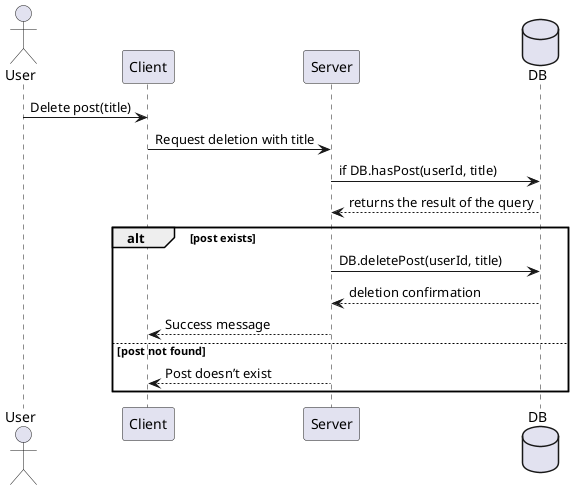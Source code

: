 @startuml Post deletion
actor User
participant Client
participant Server
database DB

User -> Client: Delete post(title)
Client -> Server: Request deletion with title
Server -> DB: if DB.hasPost(userId, title)
DB --> Server: returns the result of the query
alt post exists
    Server -> DB: DB.deletePost(userId, title)
    DB --> Server: deletion confirmation
    Server --> Client: Success message
else post not found
    Server --> Client: Post doesn’t exist
end
@enduml
